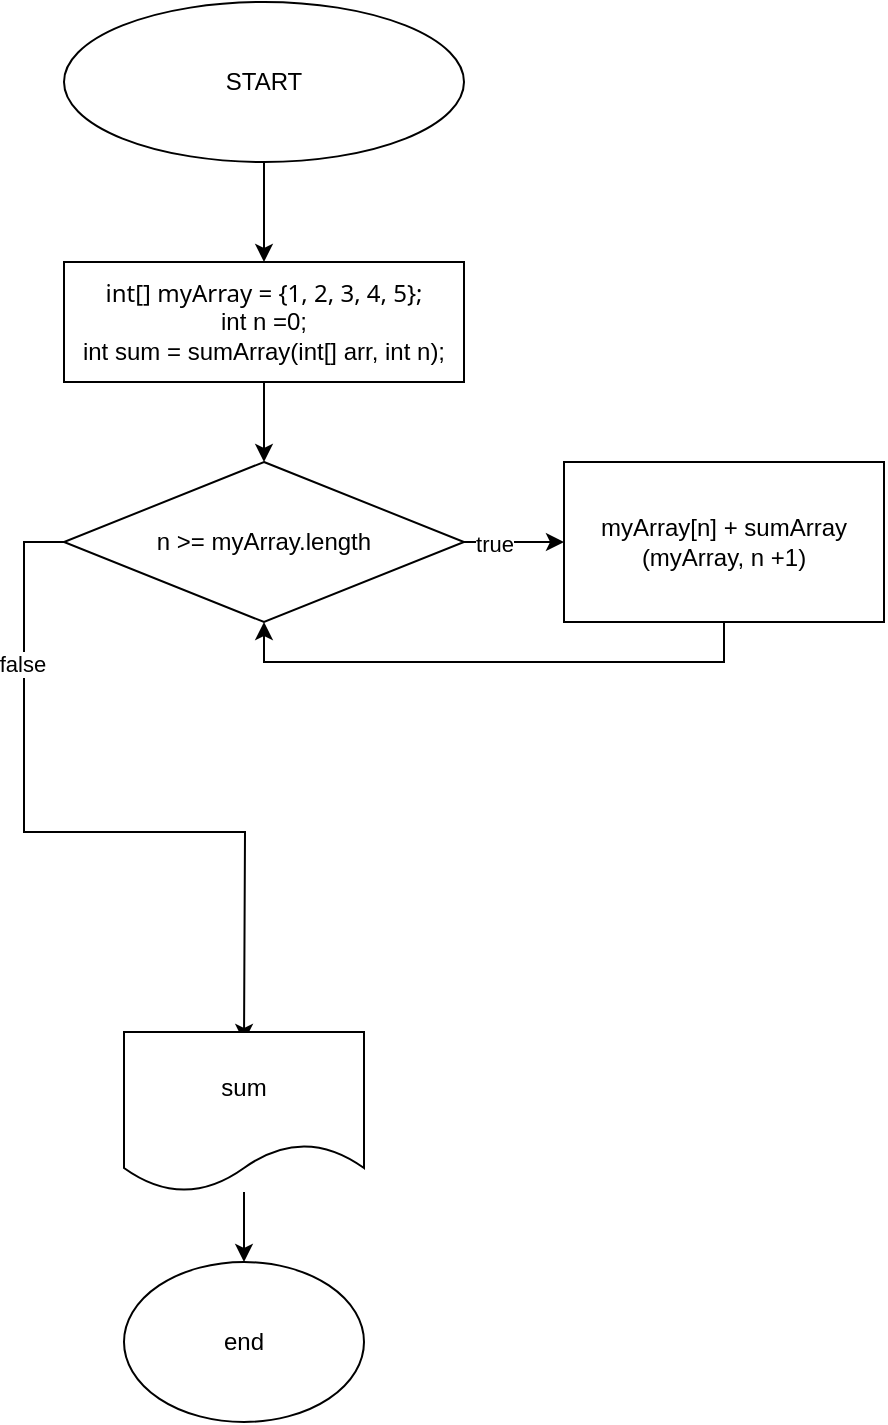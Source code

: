 <mxfile version="24.4.0" type="device">
  <diagram name="Страница — 1" id="_9FB2fx5aYPRUgP05uv2">
    <mxGraphModel dx="1843" dy="899" grid="1" gridSize="10" guides="1" tooltips="1" connect="1" arrows="1" fold="1" page="1" pageScale="1" pageWidth="827" pageHeight="1169" math="0" shadow="0">
      <root>
        <mxCell id="0" />
        <mxCell id="1" parent="0" />
        <mxCell id="35GD2idpkrYAQD4Gj5uu-3" style="edgeStyle=orthogonalEdgeStyle;rounded=0;orthogonalLoop=1;jettySize=auto;html=1;" edge="1" parent="1" source="35GD2idpkrYAQD4Gj5uu-1" target="35GD2idpkrYAQD4Gj5uu-2">
          <mxGeometry relative="1" as="geometry" />
        </mxCell>
        <mxCell id="35GD2idpkrYAQD4Gj5uu-1" value="START" style="ellipse;whiteSpace=wrap;html=1;" vertex="1" parent="1">
          <mxGeometry x="120" y="30" width="200" height="80" as="geometry" />
        </mxCell>
        <mxCell id="35GD2idpkrYAQD4Gj5uu-5" value="" style="edgeStyle=orthogonalEdgeStyle;rounded=0;orthogonalLoop=1;jettySize=auto;html=1;" edge="1" parent="1" source="35GD2idpkrYAQD4Gj5uu-2">
          <mxGeometry relative="1" as="geometry">
            <mxPoint x="220" y="260" as="targetPoint" />
          </mxGeometry>
        </mxCell>
        <mxCell id="35GD2idpkrYAQD4Gj5uu-2" value="&lt;span style=&quot;font-family: &#39;Segoe UI&#39;;&quot;&gt;int[]&amp;nbsp;myArray&amp;nbsp;=&amp;nbsp;{1,&amp;nbsp;2,&amp;nbsp;3,&amp;nbsp;4,&amp;nbsp;5};&lt;/span&gt;&lt;div&gt;&lt;div&gt;int n =0;&lt;/div&gt;&lt;div&gt;int sum = sumArray(int[] arr, int n);&lt;/div&gt;&lt;/div&gt;" style="rounded=0;whiteSpace=wrap;html=1;" vertex="1" parent="1">
          <mxGeometry x="120" y="160" width="200" height="60" as="geometry" />
        </mxCell>
        <mxCell id="35GD2idpkrYAQD4Gj5uu-9" value="" style="edgeStyle=orthogonalEdgeStyle;rounded=0;orthogonalLoop=1;jettySize=auto;html=1;" edge="1" parent="1" source="35GD2idpkrYAQD4Gj5uu-6" target="35GD2idpkrYAQD4Gj5uu-7">
          <mxGeometry relative="1" as="geometry" />
        </mxCell>
        <mxCell id="35GD2idpkrYAQD4Gj5uu-17" value="true" style="edgeLabel;html=1;align=center;verticalAlign=middle;resizable=0;points=[];" vertex="1" connectable="0" parent="35GD2idpkrYAQD4Gj5uu-9">
          <mxGeometry x="-0.424" y="-1" relative="1" as="geometry">
            <mxPoint as="offset" />
          </mxGeometry>
        </mxCell>
        <mxCell id="35GD2idpkrYAQD4Gj5uu-12" style="edgeStyle=orthogonalEdgeStyle;rounded=0;orthogonalLoop=1;jettySize=auto;html=1;exitX=0;exitY=0.5;exitDx=0;exitDy=0;" edge="1" parent="1" source="35GD2idpkrYAQD4Gj5uu-6">
          <mxGeometry relative="1" as="geometry">
            <mxPoint x="210" y="550" as="targetPoint" />
          </mxGeometry>
        </mxCell>
        <mxCell id="35GD2idpkrYAQD4Gj5uu-18" value="false" style="edgeLabel;html=1;align=center;verticalAlign=middle;resizable=0;points=[];" vertex="1" connectable="0" parent="35GD2idpkrYAQD4Gj5uu-12">
          <mxGeometry x="-0.577" y="-1" relative="1" as="geometry">
            <mxPoint as="offset" />
          </mxGeometry>
        </mxCell>
        <mxCell id="35GD2idpkrYAQD4Gj5uu-6" value="n &amp;gt;= myArray.length" style="rhombus;whiteSpace=wrap;html=1;" vertex="1" parent="1">
          <mxGeometry x="120" y="260" width="200" height="80" as="geometry" />
        </mxCell>
        <mxCell id="35GD2idpkrYAQD4Gj5uu-20" style="edgeStyle=orthogonalEdgeStyle;rounded=0;orthogonalLoop=1;jettySize=auto;html=1;entryX=0.5;entryY=1;entryDx=0;entryDy=0;" edge="1" parent="1" source="35GD2idpkrYAQD4Gj5uu-7" target="35GD2idpkrYAQD4Gj5uu-6">
          <mxGeometry relative="1" as="geometry">
            <Array as="points">
              <mxPoint x="450" y="360" />
              <mxPoint x="220" y="360" />
            </Array>
          </mxGeometry>
        </mxCell>
        <mxCell id="35GD2idpkrYAQD4Gj5uu-7" value="myArray[n] + sumArray (myArray, n +1)" style="rounded=0;whiteSpace=wrap;html=1;" vertex="1" parent="1">
          <mxGeometry x="370" y="260" width="160" height="80" as="geometry" />
        </mxCell>
        <mxCell id="35GD2idpkrYAQD4Gj5uu-16" value="" style="edgeStyle=orthogonalEdgeStyle;rounded=0;orthogonalLoop=1;jettySize=auto;html=1;" edge="1" parent="1" source="35GD2idpkrYAQD4Gj5uu-14" target="35GD2idpkrYAQD4Gj5uu-15">
          <mxGeometry relative="1" as="geometry" />
        </mxCell>
        <mxCell id="35GD2idpkrYAQD4Gj5uu-14" value="sum" style="shape=document;whiteSpace=wrap;html=1;boundedLbl=1;" vertex="1" parent="1">
          <mxGeometry x="150" y="545" width="120" height="80" as="geometry" />
        </mxCell>
        <mxCell id="35GD2idpkrYAQD4Gj5uu-15" value="end" style="ellipse;whiteSpace=wrap;html=1;" vertex="1" parent="1">
          <mxGeometry x="150" y="660" width="120" height="80" as="geometry" />
        </mxCell>
      </root>
    </mxGraphModel>
  </diagram>
</mxfile>
